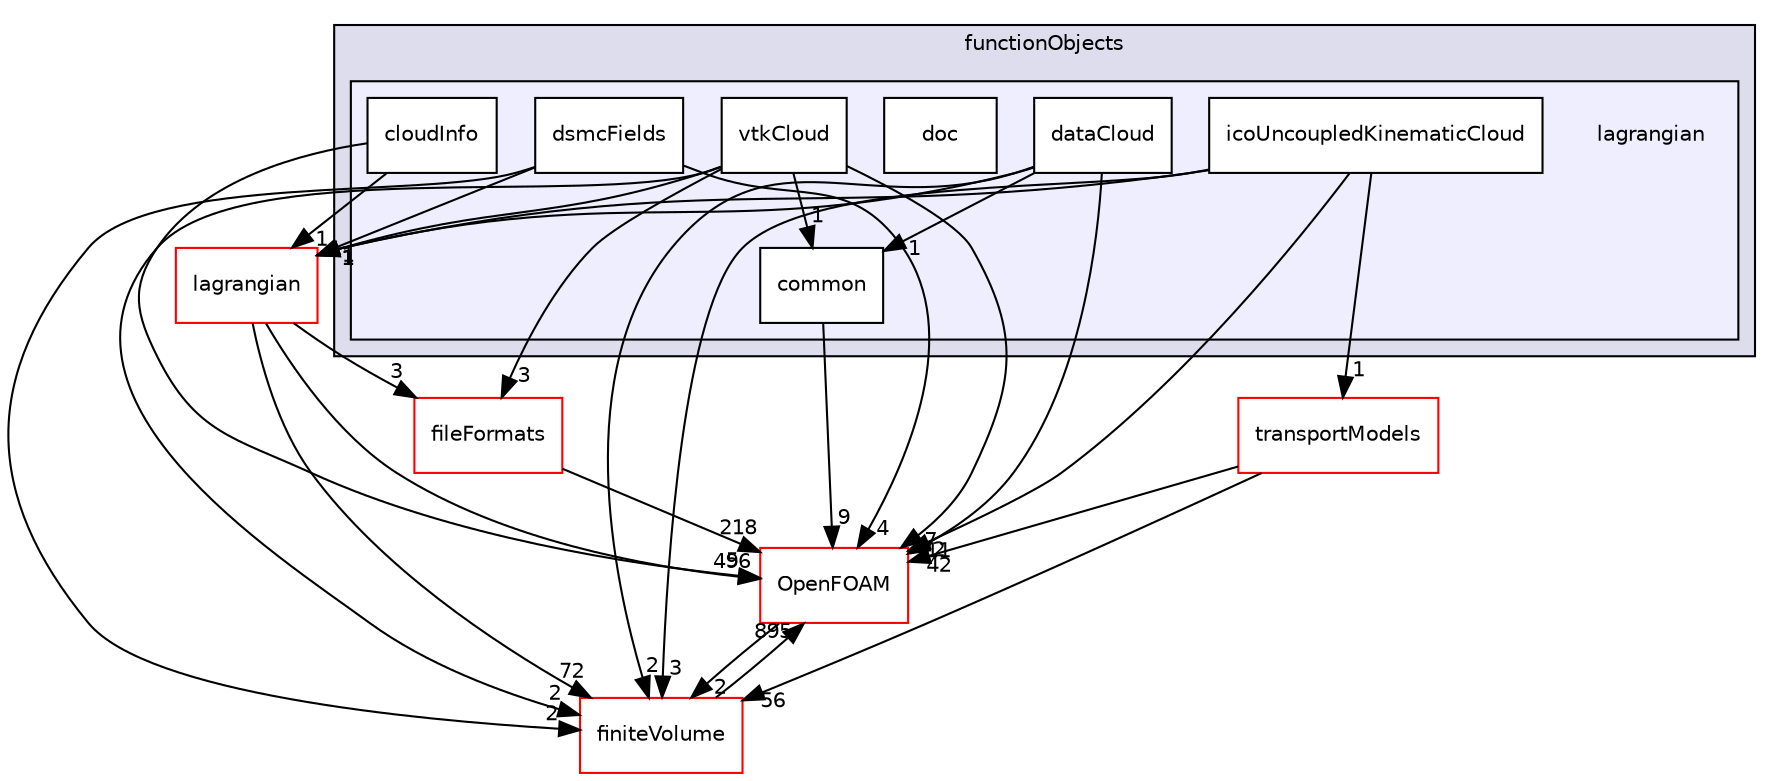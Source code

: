 digraph "src/functionObjects/lagrangian" {
  bgcolor=transparent;
  compound=true
  node [ fontsize="10", fontname="Helvetica"];
  edge [ labelfontsize="10", labelfontname="Helvetica"];
  subgraph clusterdir_de23f6d4f0962ea995903f5110543226 {
    graph [ bgcolor="#ddddee", pencolor="black", label="functionObjects" fontname="Helvetica", fontsize="10", URL="dir_de23f6d4f0962ea995903f5110543226.html"]
  subgraph clusterdir_d9814129caaca576fbd52a4e4170397d {
    graph [ bgcolor="#eeeeff", pencolor="black", label="" URL="dir_d9814129caaca576fbd52a4e4170397d.html"];
    dir_d9814129caaca576fbd52a4e4170397d [shape=plaintext label="lagrangian"];
    dir_745a118582f86ec001084dfd17322fc5 [shape=box label="cloudInfo" color="black" fillcolor="white" style="filled" URL="dir_745a118582f86ec001084dfd17322fc5.html"];
    dir_0c34342a8f18e857bd6881f9f906f4bb [shape=box label="common" color="black" fillcolor="white" style="filled" URL="dir_0c34342a8f18e857bd6881f9f906f4bb.html"];
    dir_5cf4bbc91f2e87d47754a8d29149df14 [shape=box label="dataCloud" color="black" fillcolor="white" style="filled" URL="dir_5cf4bbc91f2e87d47754a8d29149df14.html"];
    dir_75587e3f8e62c4d8221f08ef1236bd64 [shape=box label="doc" color="black" fillcolor="white" style="filled" URL="dir_75587e3f8e62c4d8221f08ef1236bd64.html"];
    dir_8d6b63998c34b9855ae55ad5ad2cc93f [shape=box label="dsmcFields" color="black" fillcolor="white" style="filled" URL="dir_8d6b63998c34b9855ae55ad5ad2cc93f.html"];
    dir_b168f62cf703486d0db41582fb2f0c7c [shape=box label="icoUncoupledKinematicCloud" color="black" fillcolor="white" style="filled" URL="dir_b168f62cf703486d0db41582fb2f0c7c.html"];
    dir_5a47723f759a5f4b92fdd0196743f934 [shape=box label="vtkCloud" color="black" fillcolor="white" style="filled" URL="dir_5a47723f759a5f4b92fdd0196743f934.html"];
  }
  }
  dir_9bd15774b555cf7259a6fa18f99fe99b [shape=box label="finiteVolume" color="red" URL="dir_9bd15774b555cf7259a6fa18f99fe99b.html"];
  dir_b05602f37bb521a7142c0a3e200b5f35 [shape=box label="fileFormats" color="red" URL="dir_b05602f37bb521a7142c0a3e200b5f35.html"];
  dir_c5473ff19b20e6ec4dfe5c310b3778a8 [shape=box label="OpenFOAM" color="red" URL="dir_c5473ff19b20e6ec4dfe5c310b3778a8.html"];
  dir_9415e59289a6feeb24164dafa70a594f [shape=box label="transportModels" color="red" URL="dir_9415e59289a6feeb24164dafa70a594f.html"];
  dir_f8c25efc4b6f6a8502a42d5af7554d23 [shape=box label="lagrangian" color="red" URL="dir_f8c25efc4b6f6a8502a42d5af7554d23.html"];
  dir_9bd15774b555cf7259a6fa18f99fe99b->dir_c5473ff19b20e6ec4dfe5c310b3778a8 [headlabel="895", labeldistance=1.5 headhref="dir_000814_002151.html"];
  dir_8d6b63998c34b9855ae55ad5ad2cc93f->dir_9bd15774b555cf7259a6fa18f99fe99b [headlabel="2", labeldistance=1.5 headhref="dir_001355_000814.html"];
  dir_8d6b63998c34b9855ae55ad5ad2cc93f->dir_c5473ff19b20e6ec4dfe5c310b3778a8 [headlabel="4", labeldistance=1.5 headhref="dir_001355_002151.html"];
  dir_8d6b63998c34b9855ae55ad5ad2cc93f->dir_f8c25efc4b6f6a8502a42d5af7554d23 [headlabel="1", labeldistance=1.5 headhref="dir_001355_001500.html"];
  dir_b05602f37bb521a7142c0a3e200b5f35->dir_c5473ff19b20e6ec4dfe5c310b3778a8 [headlabel="218", labeldistance=1.5 headhref="dir_000682_002151.html"];
  dir_5cf4bbc91f2e87d47754a8d29149df14->dir_9bd15774b555cf7259a6fa18f99fe99b [headlabel="2", labeldistance=1.5 headhref="dir_001353_000814.html"];
  dir_5cf4bbc91f2e87d47754a8d29149df14->dir_c5473ff19b20e6ec4dfe5c310b3778a8 [headlabel="11", labeldistance=1.5 headhref="dir_001353_002151.html"];
  dir_5cf4bbc91f2e87d47754a8d29149df14->dir_0c34342a8f18e857bd6881f9f906f4bb [headlabel="1", labeldistance=1.5 headhref="dir_001353_001352.html"];
  dir_5cf4bbc91f2e87d47754a8d29149df14->dir_f8c25efc4b6f6a8502a42d5af7554d23 [headlabel="1", labeldistance=1.5 headhref="dir_001353_001500.html"];
  dir_5a47723f759a5f4b92fdd0196743f934->dir_9bd15774b555cf7259a6fa18f99fe99b [headlabel="2", labeldistance=1.5 headhref="dir_001357_000814.html"];
  dir_5a47723f759a5f4b92fdd0196743f934->dir_b05602f37bb521a7142c0a3e200b5f35 [headlabel="3", labeldistance=1.5 headhref="dir_001357_000682.html"];
  dir_5a47723f759a5f4b92fdd0196743f934->dir_c5473ff19b20e6ec4dfe5c310b3778a8 [headlabel="7", labeldistance=1.5 headhref="dir_001357_002151.html"];
  dir_5a47723f759a5f4b92fdd0196743f934->dir_0c34342a8f18e857bd6881f9f906f4bb [headlabel="1", labeldistance=1.5 headhref="dir_001357_001352.html"];
  dir_5a47723f759a5f4b92fdd0196743f934->dir_f8c25efc4b6f6a8502a42d5af7554d23 [headlabel="1", labeldistance=1.5 headhref="dir_001357_001500.html"];
  dir_745a118582f86ec001084dfd17322fc5->dir_c5473ff19b20e6ec4dfe5c310b3778a8 [headlabel="5", labeldistance=1.5 headhref="dir_001351_002151.html"];
  dir_745a118582f86ec001084dfd17322fc5->dir_f8c25efc4b6f6a8502a42d5af7554d23 [headlabel="1", labeldistance=1.5 headhref="dir_001351_001500.html"];
  dir_c5473ff19b20e6ec4dfe5c310b3778a8->dir_9bd15774b555cf7259a6fa18f99fe99b [headlabel="2", labeldistance=1.5 headhref="dir_002151_000814.html"];
  dir_9415e59289a6feeb24164dafa70a594f->dir_9bd15774b555cf7259a6fa18f99fe99b [headlabel="56", labeldistance=1.5 headhref="dir_000855_000814.html"];
  dir_9415e59289a6feeb24164dafa70a594f->dir_c5473ff19b20e6ec4dfe5c310b3778a8 [headlabel="42", labeldistance=1.5 headhref="dir_000855_002151.html"];
  dir_0c34342a8f18e857bd6881f9f906f4bb->dir_c5473ff19b20e6ec4dfe5c310b3778a8 [headlabel="9", labeldistance=1.5 headhref="dir_001352_002151.html"];
  dir_f8c25efc4b6f6a8502a42d5af7554d23->dir_9bd15774b555cf7259a6fa18f99fe99b [headlabel="72", labeldistance=1.5 headhref="dir_001500_000814.html"];
  dir_f8c25efc4b6f6a8502a42d5af7554d23->dir_b05602f37bb521a7142c0a3e200b5f35 [headlabel="3", labeldistance=1.5 headhref="dir_001500_000682.html"];
  dir_f8c25efc4b6f6a8502a42d5af7554d23->dir_c5473ff19b20e6ec4dfe5c310b3778a8 [headlabel="496", labeldistance=1.5 headhref="dir_001500_002151.html"];
  dir_b168f62cf703486d0db41582fb2f0c7c->dir_9bd15774b555cf7259a6fa18f99fe99b [headlabel="3", labeldistance=1.5 headhref="dir_001356_000814.html"];
  dir_b168f62cf703486d0db41582fb2f0c7c->dir_c5473ff19b20e6ec4dfe5c310b3778a8 [headlabel="2", labeldistance=1.5 headhref="dir_001356_002151.html"];
  dir_b168f62cf703486d0db41582fb2f0c7c->dir_9415e59289a6feeb24164dafa70a594f [headlabel="1", labeldistance=1.5 headhref="dir_001356_000855.html"];
  dir_b168f62cf703486d0db41582fb2f0c7c->dir_f8c25efc4b6f6a8502a42d5af7554d23 [headlabel="1", labeldistance=1.5 headhref="dir_001356_001500.html"];
}
